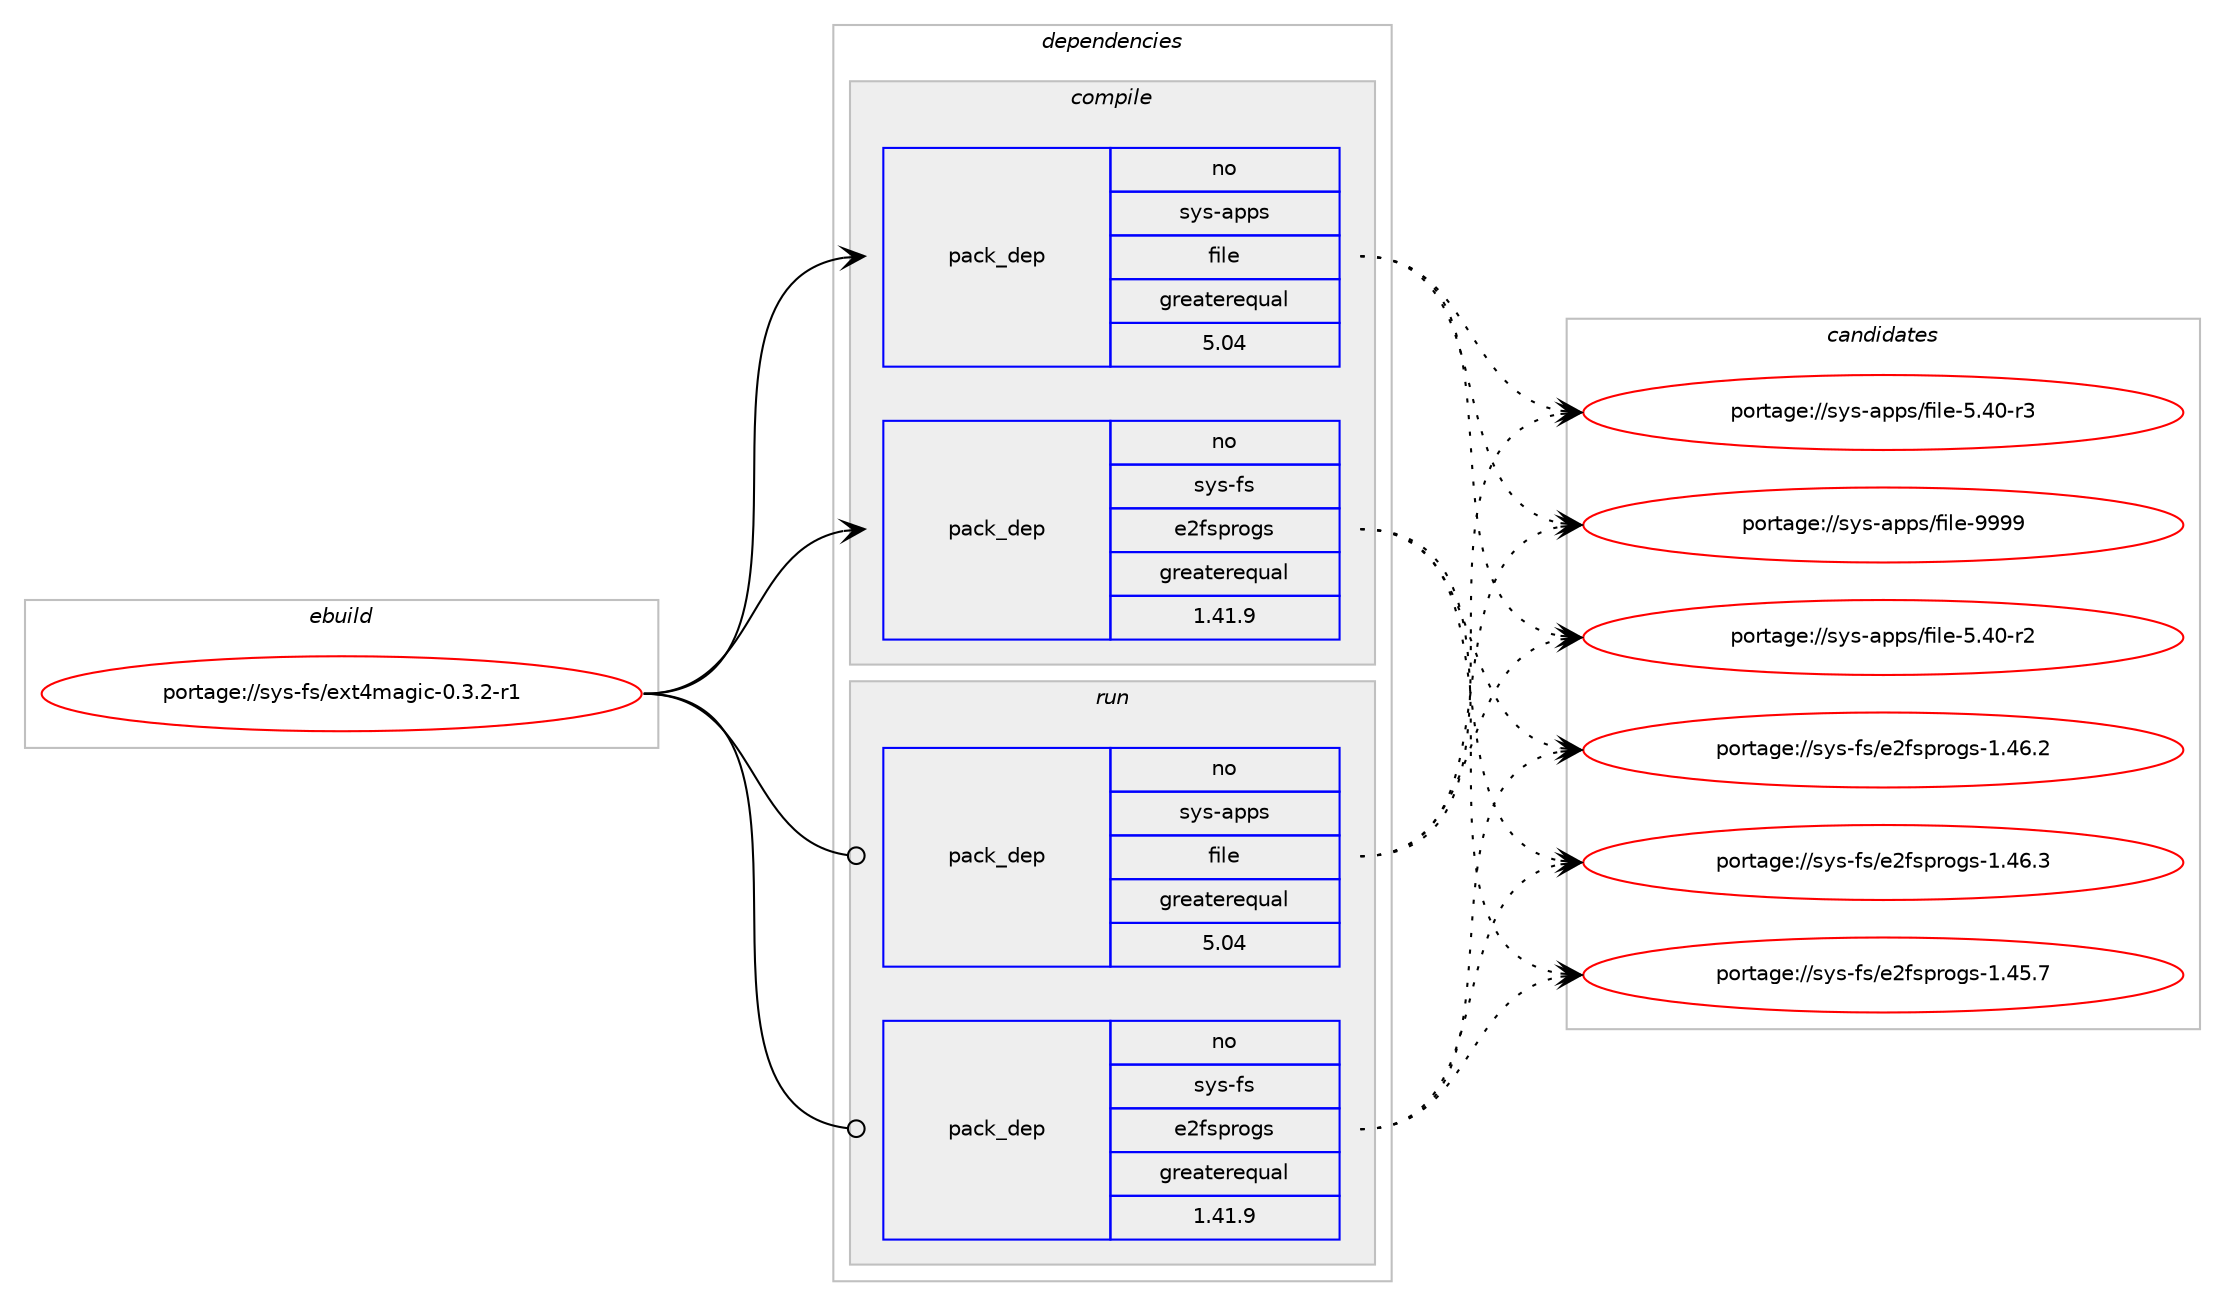 digraph prolog {

# *************
# Graph options
# *************

newrank=true;
concentrate=true;
compound=true;
graph [rankdir=LR,fontname=Helvetica,fontsize=10,ranksep=1.5];#, ranksep=2.5, nodesep=0.2];
edge  [arrowhead=vee];
node  [fontname=Helvetica,fontsize=10];

# **********
# The ebuild
# **********

subgraph cluster_leftcol {
color=gray;
rank=same;
label=<<i>ebuild</i>>;
id [label="portage://sys-fs/ext4magic-0.3.2-r1", color=red, width=4, href="../sys-fs/ext4magic-0.3.2-r1.svg"];
}

# ****************
# The dependencies
# ****************

subgraph cluster_midcol {
color=gray;
label=<<i>dependencies</i>>;
subgraph cluster_compile {
fillcolor="#eeeeee";
style=filled;
label=<<i>compile</i>>;
# *** BEGIN UNKNOWN DEPENDENCY TYPE (TODO) ***
# id -> package_dependency(portage://sys-fs/ext4magic-0.3.2-r1,install,no,app-arch,bzip2,none,[,,],[],[])
# *** END UNKNOWN DEPENDENCY TYPE (TODO) ***

subgraph pack189 {
dependency327 [label=<<TABLE BORDER="0" CELLBORDER="1" CELLSPACING="0" CELLPADDING="4" WIDTH="220"><TR><TD ROWSPAN="6" CELLPADDING="30">pack_dep</TD></TR><TR><TD WIDTH="110">no</TD></TR><TR><TD>sys-apps</TD></TR><TR><TD>file</TD></TR><TR><TD>greaterequal</TD></TR><TR><TD>5.04</TD></TR></TABLE>>, shape=none, color=blue];
}
id:e -> dependency327:w [weight=20,style="solid",arrowhead="vee"];
# *** BEGIN UNKNOWN DEPENDENCY TYPE (TODO) ***
# id -> package_dependency(portage://sys-fs/ext4magic-0.3.2-r1,install,no,sys-apps,util-linux,none,[,,],[],[])
# *** END UNKNOWN DEPENDENCY TYPE (TODO) ***

subgraph pack190 {
dependency328 [label=<<TABLE BORDER="0" CELLBORDER="1" CELLSPACING="0" CELLPADDING="4" WIDTH="220"><TR><TD ROWSPAN="6" CELLPADDING="30">pack_dep</TD></TR><TR><TD WIDTH="110">no</TD></TR><TR><TD>sys-fs</TD></TR><TR><TD>e2fsprogs</TD></TR><TR><TD>greaterequal</TD></TR><TR><TD>1.41.9</TD></TR></TABLE>>, shape=none, color=blue];
}
id:e -> dependency328:w [weight=20,style="solid",arrowhead="vee"];
# *** BEGIN UNKNOWN DEPENDENCY TYPE (TODO) ***
# id -> package_dependency(portage://sys-fs/ext4magic-0.3.2-r1,install,no,sys-libs,zlib,none,[,,],[],[])
# *** END UNKNOWN DEPENDENCY TYPE (TODO) ***

}
subgraph cluster_compileandrun {
fillcolor="#eeeeee";
style=filled;
label=<<i>compile and run</i>>;
}
subgraph cluster_run {
fillcolor="#eeeeee";
style=filled;
label=<<i>run</i>>;
# *** BEGIN UNKNOWN DEPENDENCY TYPE (TODO) ***
# id -> package_dependency(portage://sys-fs/ext4magic-0.3.2-r1,run,no,app-arch,bzip2,none,[,,],[],[])
# *** END UNKNOWN DEPENDENCY TYPE (TODO) ***

subgraph pack191 {
dependency329 [label=<<TABLE BORDER="0" CELLBORDER="1" CELLSPACING="0" CELLPADDING="4" WIDTH="220"><TR><TD ROWSPAN="6" CELLPADDING="30">pack_dep</TD></TR><TR><TD WIDTH="110">no</TD></TR><TR><TD>sys-apps</TD></TR><TR><TD>file</TD></TR><TR><TD>greaterequal</TD></TR><TR><TD>5.04</TD></TR></TABLE>>, shape=none, color=blue];
}
id:e -> dependency329:w [weight=20,style="solid",arrowhead="odot"];
# *** BEGIN UNKNOWN DEPENDENCY TYPE (TODO) ***
# id -> package_dependency(portage://sys-fs/ext4magic-0.3.2-r1,run,no,sys-apps,util-linux,none,[,,],[],[])
# *** END UNKNOWN DEPENDENCY TYPE (TODO) ***

subgraph pack192 {
dependency330 [label=<<TABLE BORDER="0" CELLBORDER="1" CELLSPACING="0" CELLPADDING="4" WIDTH="220"><TR><TD ROWSPAN="6" CELLPADDING="30">pack_dep</TD></TR><TR><TD WIDTH="110">no</TD></TR><TR><TD>sys-fs</TD></TR><TR><TD>e2fsprogs</TD></TR><TR><TD>greaterequal</TD></TR><TR><TD>1.41.9</TD></TR></TABLE>>, shape=none, color=blue];
}
id:e -> dependency330:w [weight=20,style="solid",arrowhead="odot"];
# *** BEGIN UNKNOWN DEPENDENCY TYPE (TODO) ***
# id -> package_dependency(portage://sys-fs/ext4magic-0.3.2-r1,run,no,sys-libs,zlib,none,[,,],[],[])
# *** END UNKNOWN DEPENDENCY TYPE (TODO) ***

}
}

# **************
# The candidates
# **************

subgraph cluster_choices {
rank=same;
color=gray;
label=<<i>candidates</i>>;

subgraph choice189 {
color=black;
nodesep=1;
choice11512111545971121121154710210510810145534652484511450 [label="portage://sys-apps/file-5.40-r2", color=red, width=4,href="../sys-apps/file-5.40-r2.svg"];
choice11512111545971121121154710210510810145534652484511451 [label="portage://sys-apps/file-5.40-r3", color=red, width=4,href="../sys-apps/file-5.40-r3.svg"];
choice1151211154597112112115471021051081014557575757 [label="portage://sys-apps/file-9999", color=red, width=4,href="../sys-apps/file-9999.svg"];
dependency327:e -> choice11512111545971121121154710210510810145534652484511450:w [style=dotted,weight="100"];
dependency327:e -> choice11512111545971121121154710210510810145534652484511451:w [style=dotted,weight="100"];
dependency327:e -> choice1151211154597112112115471021051081014557575757:w [style=dotted,weight="100"];
}
subgraph choice190 {
color=black;
nodesep=1;
choice11512111545102115471015010211511211411110311545494652534655 [label="portage://sys-fs/e2fsprogs-1.45.7", color=red, width=4,href="../sys-fs/e2fsprogs-1.45.7.svg"];
choice11512111545102115471015010211511211411110311545494652544650 [label="portage://sys-fs/e2fsprogs-1.46.2", color=red, width=4,href="../sys-fs/e2fsprogs-1.46.2.svg"];
choice11512111545102115471015010211511211411110311545494652544651 [label="portage://sys-fs/e2fsprogs-1.46.3", color=red, width=4,href="../sys-fs/e2fsprogs-1.46.3.svg"];
dependency328:e -> choice11512111545102115471015010211511211411110311545494652534655:w [style=dotted,weight="100"];
dependency328:e -> choice11512111545102115471015010211511211411110311545494652544650:w [style=dotted,weight="100"];
dependency328:e -> choice11512111545102115471015010211511211411110311545494652544651:w [style=dotted,weight="100"];
}
subgraph choice191 {
color=black;
nodesep=1;
choice11512111545971121121154710210510810145534652484511450 [label="portage://sys-apps/file-5.40-r2", color=red, width=4,href="../sys-apps/file-5.40-r2.svg"];
choice11512111545971121121154710210510810145534652484511451 [label="portage://sys-apps/file-5.40-r3", color=red, width=4,href="../sys-apps/file-5.40-r3.svg"];
choice1151211154597112112115471021051081014557575757 [label="portage://sys-apps/file-9999", color=red, width=4,href="../sys-apps/file-9999.svg"];
dependency329:e -> choice11512111545971121121154710210510810145534652484511450:w [style=dotted,weight="100"];
dependency329:e -> choice11512111545971121121154710210510810145534652484511451:w [style=dotted,weight="100"];
dependency329:e -> choice1151211154597112112115471021051081014557575757:w [style=dotted,weight="100"];
}
subgraph choice192 {
color=black;
nodesep=1;
choice11512111545102115471015010211511211411110311545494652534655 [label="portage://sys-fs/e2fsprogs-1.45.7", color=red, width=4,href="../sys-fs/e2fsprogs-1.45.7.svg"];
choice11512111545102115471015010211511211411110311545494652544650 [label="portage://sys-fs/e2fsprogs-1.46.2", color=red, width=4,href="../sys-fs/e2fsprogs-1.46.2.svg"];
choice11512111545102115471015010211511211411110311545494652544651 [label="portage://sys-fs/e2fsprogs-1.46.3", color=red, width=4,href="../sys-fs/e2fsprogs-1.46.3.svg"];
dependency330:e -> choice11512111545102115471015010211511211411110311545494652534655:w [style=dotted,weight="100"];
dependency330:e -> choice11512111545102115471015010211511211411110311545494652544650:w [style=dotted,weight="100"];
dependency330:e -> choice11512111545102115471015010211511211411110311545494652544651:w [style=dotted,weight="100"];
}
}

}
